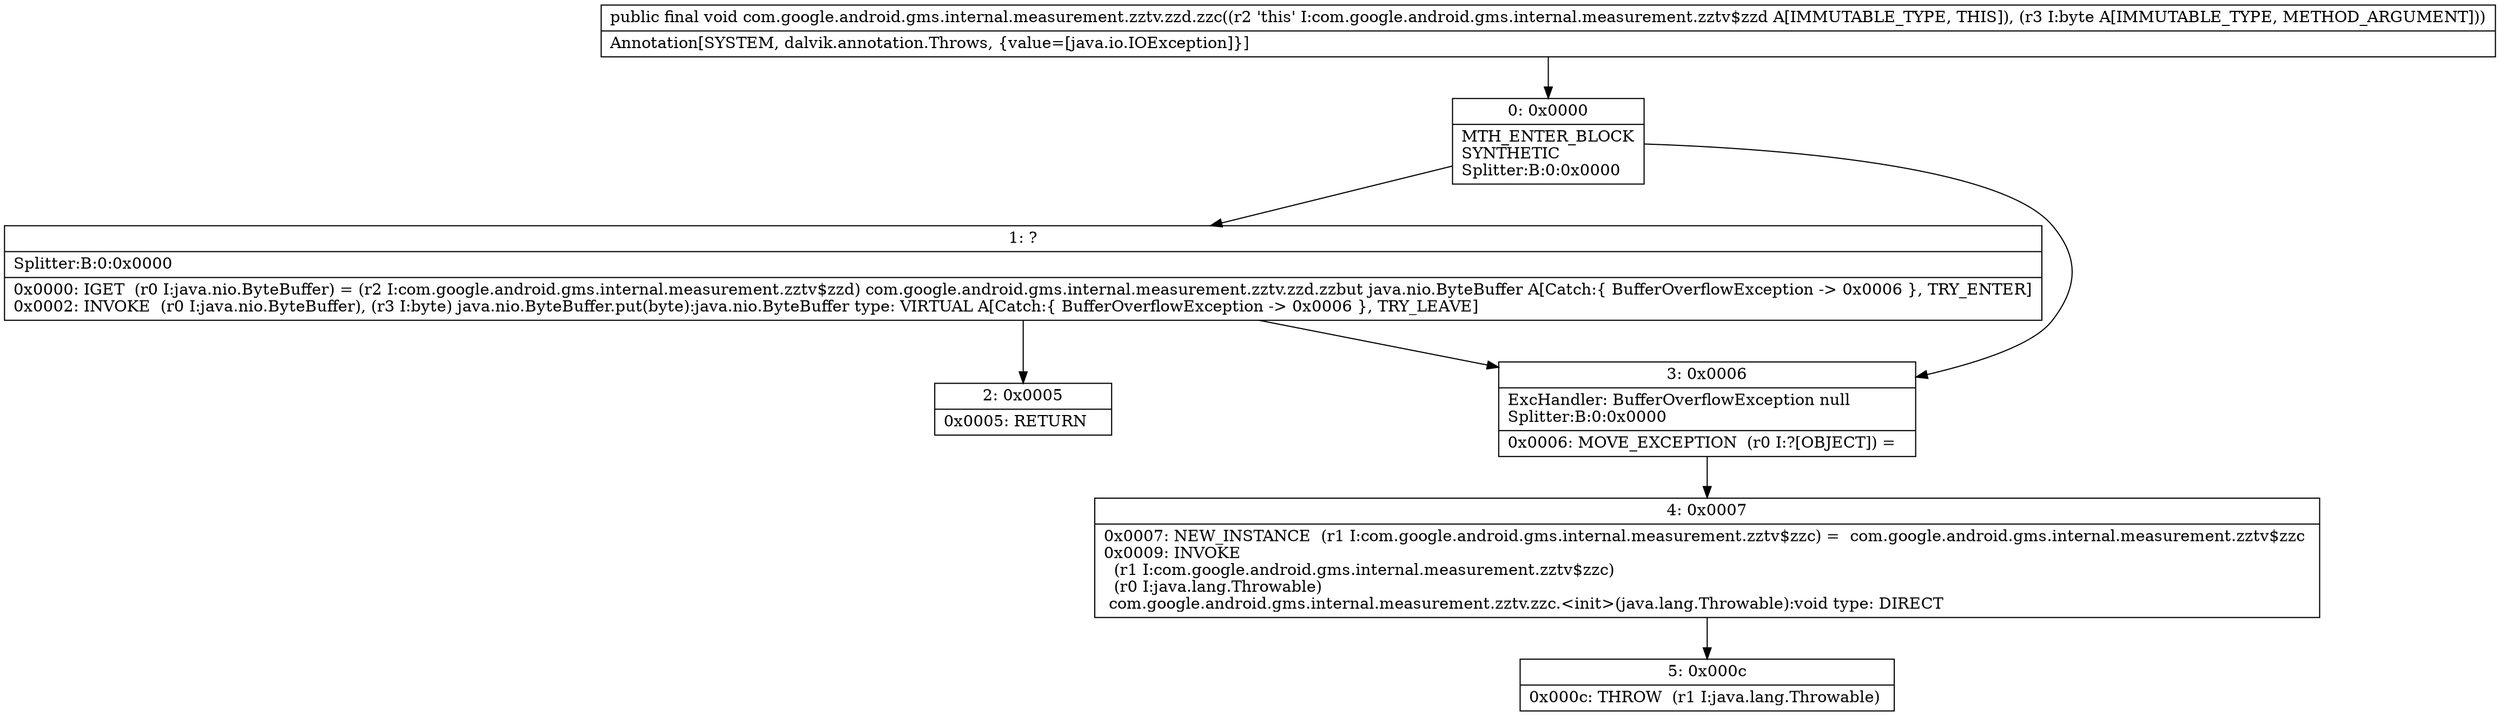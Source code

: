 digraph "CFG forcom.google.android.gms.internal.measurement.zztv.zzd.zzc(B)V" {
Node_0 [shape=record,label="{0\:\ 0x0000|MTH_ENTER_BLOCK\lSYNTHETIC\lSplitter:B:0:0x0000\l}"];
Node_1 [shape=record,label="{1\:\ ?|Splitter:B:0:0x0000\l|0x0000: IGET  (r0 I:java.nio.ByteBuffer) = (r2 I:com.google.android.gms.internal.measurement.zztv$zzd) com.google.android.gms.internal.measurement.zztv.zzd.zzbut java.nio.ByteBuffer A[Catch:\{ BufferOverflowException \-\> 0x0006 \}, TRY_ENTER]\l0x0002: INVOKE  (r0 I:java.nio.ByteBuffer), (r3 I:byte) java.nio.ByteBuffer.put(byte):java.nio.ByteBuffer type: VIRTUAL A[Catch:\{ BufferOverflowException \-\> 0x0006 \}, TRY_LEAVE]\l}"];
Node_2 [shape=record,label="{2\:\ 0x0005|0x0005: RETURN   \l}"];
Node_3 [shape=record,label="{3\:\ 0x0006|ExcHandler: BufferOverflowException null\lSplitter:B:0:0x0000\l|0x0006: MOVE_EXCEPTION  (r0 I:?[OBJECT]) =  \l}"];
Node_4 [shape=record,label="{4\:\ 0x0007|0x0007: NEW_INSTANCE  (r1 I:com.google.android.gms.internal.measurement.zztv$zzc) =  com.google.android.gms.internal.measurement.zztv$zzc \l0x0009: INVOKE  \l  (r1 I:com.google.android.gms.internal.measurement.zztv$zzc)\l  (r0 I:java.lang.Throwable)\l com.google.android.gms.internal.measurement.zztv.zzc.\<init\>(java.lang.Throwable):void type: DIRECT \l}"];
Node_5 [shape=record,label="{5\:\ 0x000c|0x000c: THROW  (r1 I:java.lang.Throwable) \l}"];
MethodNode[shape=record,label="{public final void com.google.android.gms.internal.measurement.zztv.zzd.zzc((r2 'this' I:com.google.android.gms.internal.measurement.zztv$zzd A[IMMUTABLE_TYPE, THIS]), (r3 I:byte A[IMMUTABLE_TYPE, METHOD_ARGUMENT]))  | Annotation[SYSTEM, dalvik.annotation.Throws, \{value=[java.io.IOException]\}]\l}"];
MethodNode -> Node_0;
Node_0 -> Node_1;
Node_0 -> Node_3;
Node_1 -> Node_2;
Node_1 -> Node_3;
Node_3 -> Node_4;
Node_4 -> Node_5;
}


